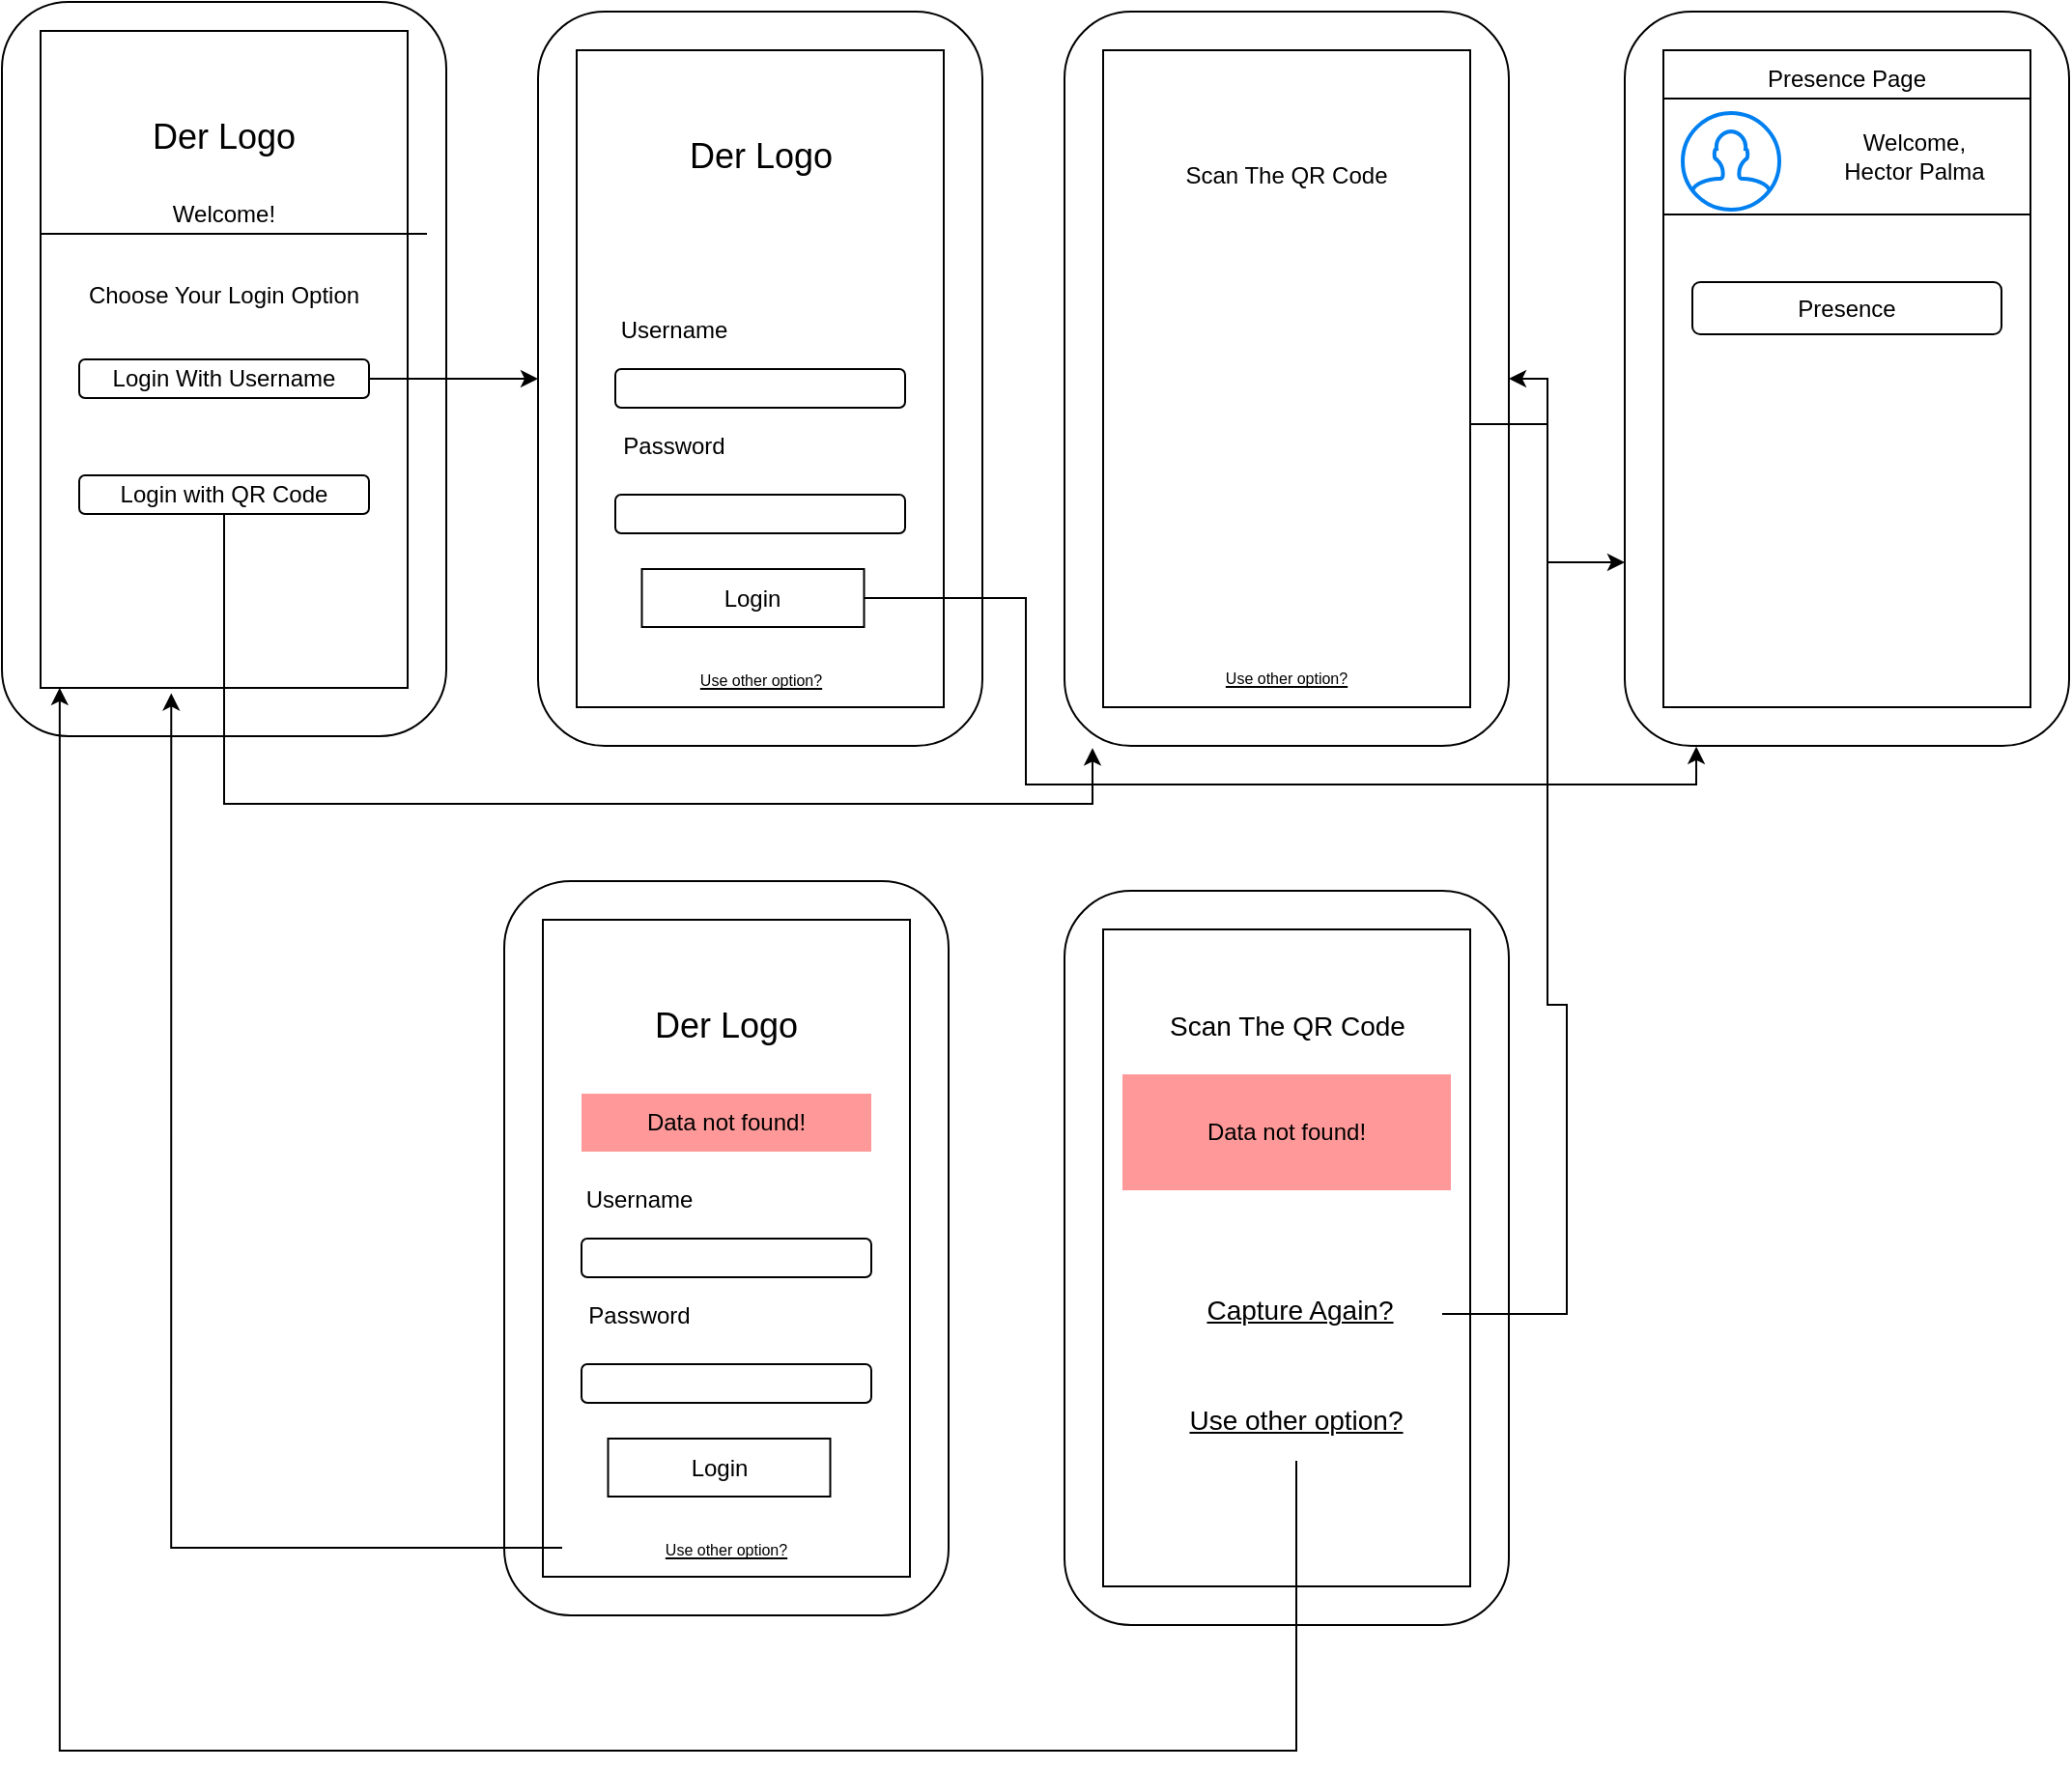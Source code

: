 <mxfile version="24.4.2" type="github">
  <diagram name="Page-1" id="h5aksXaJnUs9Fdjf6erM">
    <mxGraphModel dx="2352" dy="1708" grid="1" gridSize="10" guides="1" tooltips="1" connect="1" arrows="1" fold="1" page="1" pageScale="1" pageWidth="850" pageHeight="1100" math="0" shadow="0">
      <root>
        <mxCell id="0" />
        <mxCell id="1" parent="0" />
        <mxCell id="2pWZLFfLy7mP2aZDHN8V-2" value="" style="rounded=1;whiteSpace=wrap;html=1;" vertex="1" parent="1">
          <mxGeometry x="100" y="-10" width="230" height="380" as="geometry" />
        </mxCell>
        <mxCell id="2pWZLFfLy7mP2aZDHN8V-3" value="" style="rounded=1;whiteSpace=wrap;html=1;" vertex="1" parent="1">
          <mxGeometry x="390" y="-10" width="230" height="380" as="geometry" />
        </mxCell>
        <mxCell id="2pWZLFfLy7mP2aZDHN8V-5" value="" style="rounded=0;whiteSpace=wrap;html=1;" vertex="1" parent="1">
          <mxGeometry x="120" y="10" width="190" height="340" as="geometry" />
        </mxCell>
        <mxCell id="2pWZLFfLy7mP2aZDHN8V-6" value="" style="rounded=0;whiteSpace=wrap;html=1;" vertex="1" parent="1">
          <mxGeometry x="410" y="10" width="190" height="340" as="geometry" />
        </mxCell>
        <mxCell id="2pWZLFfLy7mP2aZDHN8V-15" value="" style="rounded=1;whiteSpace=wrap;html=1;" vertex="1" parent="1">
          <mxGeometry x="-450" y="-15" width="230" height="380" as="geometry" />
        </mxCell>
        <mxCell id="2pWZLFfLy7mP2aZDHN8V-16" value="" style="rounded=0;whiteSpace=wrap;html=1;" vertex="1" parent="1">
          <mxGeometry x="-430" width="190" height="340" as="geometry" />
        </mxCell>
        <mxCell id="2pWZLFfLy7mP2aZDHN8V-18" value="&lt;font style=&quot;font-size: 18px;&quot;&gt;Der Logo&lt;/font&gt;" style="text;html=1;align=center;verticalAlign=middle;whiteSpace=wrap;rounded=0;" vertex="1" parent="1">
          <mxGeometry x="-388.75" y="20" width="107.5" height="70" as="geometry" />
        </mxCell>
        <mxCell id="2pWZLFfLy7mP2aZDHN8V-105" style="edgeStyle=orthogonalEdgeStyle;rounded=0;orthogonalLoop=1;jettySize=auto;html=1;entryX=0;entryY=0.5;entryDx=0;entryDy=0;" edge="1" parent="1" source="2pWZLFfLy7mP2aZDHN8V-19" target="2pWZLFfLy7mP2aZDHN8V-63">
          <mxGeometry relative="1" as="geometry" />
        </mxCell>
        <mxCell id="2pWZLFfLy7mP2aZDHN8V-19" value="Login With Username" style="rounded=1;whiteSpace=wrap;html=1;" vertex="1" parent="1">
          <mxGeometry x="-410" y="170" width="150" height="20" as="geometry" />
        </mxCell>
        <mxCell id="2pWZLFfLy7mP2aZDHN8V-20" value="Login with QR Code" style="rounded=1;whiteSpace=wrap;html=1;" vertex="1" parent="1">
          <mxGeometry x="-410" y="230" width="150" height="20" as="geometry" />
        </mxCell>
        <mxCell id="2pWZLFfLy7mP2aZDHN8V-22" value="Scan The QR Code" style="text;html=1;align=center;verticalAlign=middle;whiteSpace=wrap;rounded=0;" vertex="1" parent="1">
          <mxGeometry x="155" y="50" width="120" height="50" as="geometry" />
        </mxCell>
        <mxCell id="2pWZLFfLy7mP2aZDHN8V-111" style="edgeStyle=orthogonalEdgeStyle;rounded=0;orthogonalLoop=1;jettySize=auto;html=1;entryX=0;entryY=0.75;entryDx=0;entryDy=0;" edge="1" parent="1" source="2pWZLFfLy7mP2aZDHN8V-23" target="2pWZLFfLy7mP2aZDHN8V-3">
          <mxGeometry relative="1" as="geometry" />
        </mxCell>
        <mxCell id="2pWZLFfLy7mP2aZDHN8V-23" value="" style="shape=image;html=1;verticalAlign=top;verticalLabelPosition=bottom;labelBackgroundColor=#ffffff;imageAspect=0;aspect=fixed;image=https://cdn1.iconfinder.com/data/icons/systemui/21/capture-128.png" vertex="1" parent="1">
          <mxGeometry x="123" y="110" width="187" height="187" as="geometry" />
        </mxCell>
        <mxCell id="2pWZLFfLy7mP2aZDHN8V-36" style="edgeStyle=orthogonalEdgeStyle;rounded=0;orthogonalLoop=1;jettySize=auto;html=1;exitX=0;exitY=0;exitDx=0;exitDy=0;" edge="1" parent="1">
          <mxGeometry relative="1" as="geometry">
            <mxPoint x="99.667" y="449.667" as="targetPoint" />
            <mxPoint x="100" y="450" as="sourcePoint" />
          </mxGeometry>
        </mxCell>
        <mxCell id="2pWZLFfLy7mP2aZDHN8V-28" value="" style="rounded=1;whiteSpace=wrap;html=1;" vertex="1" parent="1">
          <mxGeometry x="-190" y="440" width="230" height="380" as="geometry" />
        </mxCell>
        <mxCell id="2pWZLFfLy7mP2aZDHN8V-29" value="" style="rounded=0;whiteSpace=wrap;html=1;" vertex="1" parent="1">
          <mxGeometry x="-170" y="460" width="190" height="340" as="geometry" />
        </mxCell>
        <mxCell id="2pWZLFfLy7mP2aZDHN8V-30" value="&lt;font style=&quot;font-size: 18px;&quot;&gt;Der Logo&lt;/font&gt;" style="text;html=1;align=center;verticalAlign=middle;whiteSpace=wrap;rounded=0;" vertex="1" parent="1">
          <mxGeometry x="-128.75" y="480" width="107.5" height="70" as="geometry" />
        </mxCell>
        <mxCell id="2pWZLFfLy7mP2aZDHN8V-31" value="" style="rounded=1;whiteSpace=wrap;html=1;" vertex="1" parent="1">
          <mxGeometry x="-150" y="625" width="150" height="20" as="geometry" />
        </mxCell>
        <mxCell id="2pWZLFfLy7mP2aZDHN8V-32" value="" style="rounded=1;whiteSpace=wrap;html=1;" vertex="1" parent="1">
          <mxGeometry x="-150" y="690" width="150" height="20" as="geometry" />
        </mxCell>
        <mxCell id="2pWZLFfLy7mP2aZDHN8V-33" value="Username" style="text;html=1;align=center;verticalAlign=middle;whiteSpace=wrap;rounded=0;" vertex="1" parent="1">
          <mxGeometry x="-150" y="590" width="60" height="30" as="geometry" />
        </mxCell>
        <mxCell id="2pWZLFfLy7mP2aZDHN8V-34" value="Password" style="text;html=1;align=center;verticalAlign=middle;whiteSpace=wrap;rounded=0;" vertex="1" parent="1">
          <mxGeometry x="-150" y="650" width="60" height="30" as="geometry" />
        </mxCell>
        <mxCell id="2pWZLFfLy7mP2aZDHN8V-37" value="Data not found!" style="text;html=1;align=center;verticalAlign=middle;whiteSpace=wrap;rounded=0;fillColor=#FF9999;" vertex="1" parent="1">
          <mxGeometry x="-150" y="550" width="150" height="30" as="geometry" />
        </mxCell>
        <mxCell id="2pWZLFfLy7mP2aZDHN8V-40" value="Login" style="rounded=0;whiteSpace=wrap;html=1;" vertex="1" parent="1">
          <mxGeometry x="-136.25" y="728.5" width="115" height="30" as="geometry" />
        </mxCell>
        <mxCell id="2pWZLFfLy7mP2aZDHN8V-41" value="" style="rounded=1;whiteSpace=wrap;html=1;" vertex="1" parent="1">
          <mxGeometry x="100" y="445" width="230" height="380" as="geometry" />
        </mxCell>
        <mxCell id="2pWZLFfLy7mP2aZDHN8V-42" value="" style="rounded=0;whiteSpace=wrap;html=1;" vertex="1" parent="1">
          <mxGeometry x="120" y="465" width="190" height="340" as="geometry" />
        </mxCell>
        <mxCell id="2pWZLFfLy7mP2aZDHN8V-43" value="&lt;font style=&quot;font-size: 14px;&quot;&gt;Scan The QR Code&lt;/font&gt;" style="text;html=1;align=center;verticalAlign=middle;whiteSpace=wrap;rounded=0;" vertex="1" parent="1">
          <mxGeometry x="147.5" y="490" width="135" height="50" as="geometry" />
        </mxCell>
        <mxCell id="2pWZLFfLy7mP2aZDHN8V-45" value="Data not found!" style="text;html=1;align=center;verticalAlign=middle;whiteSpace=wrap;rounded=0;fillColor=#FF9999;" vertex="1" parent="1">
          <mxGeometry x="130" y="540" width="170" height="60" as="geometry" />
        </mxCell>
        <mxCell id="2pWZLFfLy7mP2aZDHN8V-46" value="Choose Your Login Option" style="text;html=1;align=center;verticalAlign=middle;whiteSpace=wrap;rounded=0;" vertex="1" parent="1">
          <mxGeometry x="-415" y="117" width="160" height="40" as="geometry" />
        </mxCell>
        <mxCell id="2pWZLFfLy7mP2aZDHN8V-60" value="" style="shape=image;html=1;verticalAlign=top;verticalLabelPosition=bottom;labelBackgroundColor=#ffffff;imageAspect=0;aspect=fixed;image=https://cdn3.iconfinder.com/data/icons/arrows-set-12/512/leftlinearrow-128.png" vertex="1" parent="1">
          <mxGeometry x="-168.75" y="460" width="30" height="30" as="geometry" />
        </mxCell>
        <mxCell id="2pWZLFfLy7mP2aZDHN8V-61" value="" style="shape=image;html=1;verticalAlign=top;verticalLabelPosition=bottom;labelBackgroundColor=#ffffff;imageAspect=0;aspect=fixed;image=https://cdn3.iconfinder.com/data/icons/arrows-set-12/512/leftlinearrow-128.png" vertex="1" parent="1">
          <mxGeometry x="123" y="470" width="30" height="30" as="geometry" />
        </mxCell>
        <mxCell id="2pWZLFfLy7mP2aZDHN8V-62" value="&lt;u&gt;&lt;font style=&quot;font-size: 8px;&quot;&gt;Use other option?&lt;/font&gt;&lt;/u&gt;" style="text;html=1;align=center;verticalAlign=middle;whiteSpace=wrap;rounded=0;" vertex="1" parent="1">
          <mxGeometry x="-160" y="770" width="170" height="30" as="geometry" />
        </mxCell>
        <mxCell id="2pWZLFfLy7mP2aZDHN8V-63" value="" style="rounded=1;whiteSpace=wrap;html=1;" vertex="1" parent="1">
          <mxGeometry x="-172.5" y="-10" width="230" height="380" as="geometry" />
        </mxCell>
        <mxCell id="2pWZLFfLy7mP2aZDHN8V-64" value="" style="rounded=0;whiteSpace=wrap;html=1;" vertex="1" parent="1">
          <mxGeometry x="-152.5" y="10" width="190" height="340" as="geometry" />
        </mxCell>
        <mxCell id="2pWZLFfLy7mP2aZDHN8V-65" value="&lt;font style=&quot;font-size: 18px;&quot;&gt;Der Logo&lt;/font&gt;" style="text;html=1;align=center;verticalAlign=middle;whiteSpace=wrap;rounded=0;" vertex="1" parent="1">
          <mxGeometry x="-111.25" y="30" width="107.5" height="70" as="geometry" />
        </mxCell>
        <mxCell id="2pWZLFfLy7mP2aZDHN8V-66" value="" style="rounded=1;whiteSpace=wrap;html=1;" vertex="1" parent="1">
          <mxGeometry x="-132.5" y="175" width="150" height="20" as="geometry" />
        </mxCell>
        <mxCell id="2pWZLFfLy7mP2aZDHN8V-67" value="" style="rounded=1;whiteSpace=wrap;html=1;" vertex="1" parent="1">
          <mxGeometry x="-132.5" y="240" width="150" height="20" as="geometry" />
        </mxCell>
        <mxCell id="2pWZLFfLy7mP2aZDHN8V-68" value="Username" style="text;html=1;align=center;verticalAlign=middle;whiteSpace=wrap;rounded=0;" vertex="1" parent="1">
          <mxGeometry x="-132.5" y="140" width="60" height="30" as="geometry" />
        </mxCell>
        <mxCell id="2pWZLFfLy7mP2aZDHN8V-69" value="Password" style="text;html=1;align=center;verticalAlign=middle;whiteSpace=wrap;rounded=0;" vertex="1" parent="1">
          <mxGeometry x="-132.5" y="200" width="60" height="30" as="geometry" />
        </mxCell>
        <mxCell id="2pWZLFfLy7mP2aZDHN8V-71" value="Login" style="rounded=0;whiteSpace=wrap;html=1;" vertex="1" parent="1">
          <mxGeometry x="-118.75" y="278.5" width="115" height="30" as="geometry" />
        </mxCell>
        <mxCell id="2pWZLFfLy7mP2aZDHN8V-72" value="" style="shape=image;html=1;verticalAlign=top;verticalLabelPosition=bottom;labelBackgroundColor=#ffffff;imageAspect=0;aspect=fixed;image=https://cdn3.iconfinder.com/data/icons/arrows-set-12/512/leftlinearrow-128.png" vertex="1" parent="1">
          <mxGeometry x="-151.25" y="10" width="30" height="30" as="geometry" />
        </mxCell>
        <mxCell id="2pWZLFfLy7mP2aZDHN8V-73" value="&lt;u&gt;&lt;font style=&quot;font-size: 8px;&quot;&gt;Use other option?&lt;/font&gt;&lt;/u&gt;" style="text;html=1;align=center;verticalAlign=middle;whiteSpace=wrap;rounded=0;" vertex="1" parent="1">
          <mxGeometry x="-142.5" y="320" width="170" height="30" as="geometry" />
        </mxCell>
        <mxCell id="2pWZLFfLy7mP2aZDHN8V-74" value="&lt;u&gt;&lt;font style=&quot;font-size: 14px;&quot;&gt;Use other option?&lt;/font&gt;&lt;/u&gt;" style="text;html=1;align=center;verticalAlign=middle;whiteSpace=wrap;rounded=0;" vertex="1" parent="1">
          <mxGeometry x="140" y="698.5" width="160" height="41.5" as="geometry" />
        </mxCell>
        <mxCell id="2pWZLFfLy7mP2aZDHN8V-88" value="Presence Page" style="text;html=1;align=center;verticalAlign=middle;whiteSpace=wrap;rounded=0;" vertex="1" parent="1">
          <mxGeometry x="410" y="10" width="190" height="30" as="geometry" />
        </mxCell>
        <mxCell id="2pWZLFfLy7mP2aZDHN8V-90" value="" style="rounded=0;whiteSpace=wrap;html=1;" vertex="1" parent="1">
          <mxGeometry x="410" y="35" width="190" height="60" as="geometry" />
        </mxCell>
        <mxCell id="2pWZLFfLy7mP2aZDHN8V-91" value="Welcome, &lt;br&gt;Hector Palma" style="text;html=1;align=center;verticalAlign=middle;whiteSpace=wrap;rounded=0;" vertex="1" parent="1">
          <mxGeometry x="490" y="37.5" width="100" height="55" as="geometry" />
        </mxCell>
        <mxCell id="2pWZLFfLy7mP2aZDHN8V-92" value="" style="html=1;verticalLabelPosition=bottom;align=center;labelBackgroundColor=#ffffff;verticalAlign=top;strokeWidth=2;strokeColor=#0080F0;shadow=0;dashed=0;shape=mxgraph.ios7.icons.user;" vertex="1" parent="1">
          <mxGeometry x="420" y="42.5" width="50" height="50" as="geometry" />
        </mxCell>
        <mxCell id="2pWZLFfLy7mP2aZDHN8V-93" value="" style="shape=image;html=1;verticalAlign=top;verticalLabelPosition=bottom;labelBackgroundColor=#ffffff;imageAspect=0;aspect=fixed;image=https://cdn3.iconfinder.com/data/icons/arrows-set-12/512/leftlinearrow-128.png" vertex="1" parent="1">
          <mxGeometry x="123" y="12.5" width="30" height="30" as="geometry" />
        </mxCell>
        <mxCell id="2pWZLFfLy7mP2aZDHN8V-94" value="" style="shape=image;html=1;verticalAlign=top;verticalLabelPosition=bottom;labelBackgroundColor=#ffffff;imageAspect=0;aspect=fixed;image=https://cdn3.iconfinder.com/data/icons/arrows-set-12/512/leftlinearrow-128.png" vertex="1" parent="1">
          <mxGeometry x="415" y="15" width="20" height="20" as="geometry" />
        </mxCell>
        <mxCell id="2pWZLFfLy7mP2aZDHN8V-95" value="Presence" style="rounded=1;whiteSpace=wrap;html=1;" vertex="1" parent="1">
          <mxGeometry x="425" y="130" width="160" height="27" as="geometry" />
        </mxCell>
        <mxCell id="2pWZLFfLy7mP2aZDHN8V-96" value="&lt;u&gt;&lt;font style=&quot;font-size: 8px;&quot;&gt;Use other option?&lt;/font&gt;&lt;/u&gt;" style="text;html=1;align=center;verticalAlign=middle;whiteSpace=wrap;rounded=0;" vertex="1" parent="1">
          <mxGeometry x="130" y="318.5" width="170" height="30" as="geometry" />
        </mxCell>
        <mxCell id="2pWZLFfLy7mP2aZDHN8V-108" style="edgeStyle=orthogonalEdgeStyle;rounded=0;orthogonalLoop=1;jettySize=auto;html=1;" edge="1" parent="1" source="2pWZLFfLy7mP2aZDHN8V-97" target="2pWZLFfLy7mP2aZDHN8V-2">
          <mxGeometry relative="1" as="geometry">
            <Array as="points">
              <mxPoint x="360" y="664" />
              <mxPoint x="360" y="504" />
              <mxPoint x="350" y="504" />
              <mxPoint x="350" y="180" />
            </Array>
          </mxGeometry>
        </mxCell>
        <mxCell id="2pWZLFfLy7mP2aZDHN8V-97" value="&lt;u&gt;&lt;font style=&quot;font-size: 14px;&quot;&gt;Capture Again?&lt;/font&gt;&lt;/u&gt;" style="text;html=1;align=center;verticalAlign=middle;whiteSpace=wrap;rounded=0;" vertex="1" parent="1">
          <mxGeometry x="147.5" y="644.25" width="148" height="35.75" as="geometry" />
        </mxCell>
        <mxCell id="2pWZLFfLy7mP2aZDHN8V-100" value="Welcome!" style="text;html=1;align=center;verticalAlign=middle;whiteSpace=wrap;rounded=0;" vertex="1" parent="1">
          <mxGeometry x="-410" y="80" width="150" height="30" as="geometry" />
        </mxCell>
        <mxCell id="2pWZLFfLy7mP2aZDHN8V-104" value="" style="line;strokeWidth=1;rotatable=0;dashed=0;labelPosition=right;align=left;verticalAlign=middle;spacingTop=0;spacingLeft=6;points=[];portConstraint=eastwest;" vertex="1" parent="1">
          <mxGeometry x="-430" y="100" width="200" height="10" as="geometry" />
        </mxCell>
        <mxCell id="2pWZLFfLy7mP2aZDHN8V-106" style="edgeStyle=orthogonalEdgeStyle;rounded=0;orthogonalLoop=1;jettySize=auto;html=1;entryX=0.063;entryY=1.003;entryDx=0;entryDy=0;entryPerimeter=0;" edge="1" parent="1" source="2pWZLFfLy7mP2aZDHN8V-20" target="2pWZLFfLy7mP2aZDHN8V-2">
          <mxGeometry relative="1" as="geometry">
            <Array as="points">
              <mxPoint x="-335" y="400" />
              <mxPoint x="115" y="400" />
            </Array>
          </mxGeometry>
        </mxCell>
        <mxCell id="2pWZLFfLy7mP2aZDHN8V-107" style="edgeStyle=orthogonalEdgeStyle;rounded=0;orthogonalLoop=1;jettySize=auto;html=1;entryX=0.356;entryY=1.008;entryDx=0;entryDy=0;entryPerimeter=0;" edge="1" parent="1" source="2pWZLFfLy7mP2aZDHN8V-62" target="2pWZLFfLy7mP2aZDHN8V-16">
          <mxGeometry relative="1" as="geometry" />
        </mxCell>
        <mxCell id="2pWZLFfLy7mP2aZDHN8V-109" style="edgeStyle=orthogonalEdgeStyle;rounded=0;orthogonalLoop=1;jettySize=auto;html=1;entryX=0.13;entryY=0.934;entryDx=0;entryDy=0;entryPerimeter=0;" edge="1" parent="1" source="2pWZLFfLy7mP2aZDHN8V-74" target="2pWZLFfLy7mP2aZDHN8V-15">
          <mxGeometry relative="1" as="geometry">
            <Array as="points">
              <mxPoint x="220" y="890" />
              <mxPoint x="-420" y="890" />
            </Array>
          </mxGeometry>
        </mxCell>
        <mxCell id="2pWZLFfLy7mP2aZDHN8V-110" style="edgeStyle=orthogonalEdgeStyle;rounded=0;orthogonalLoop=1;jettySize=auto;html=1;entryX=0.161;entryY=1.001;entryDx=0;entryDy=0;entryPerimeter=0;" edge="1" parent="1" source="2pWZLFfLy7mP2aZDHN8V-71" target="2pWZLFfLy7mP2aZDHN8V-3">
          <mxGeometry relative="1" as="geometry">
            <Array as="points">
              <mxPoint x="80" y="294" />
              <mxPoint x="80" y="390" />
              <mxPoint x="427" y="390" />
            </Array>
          </mxGeometry>
        </mxCell>
      </root>
    </mxGraphModel>
  </diagram>
</mxfile>
